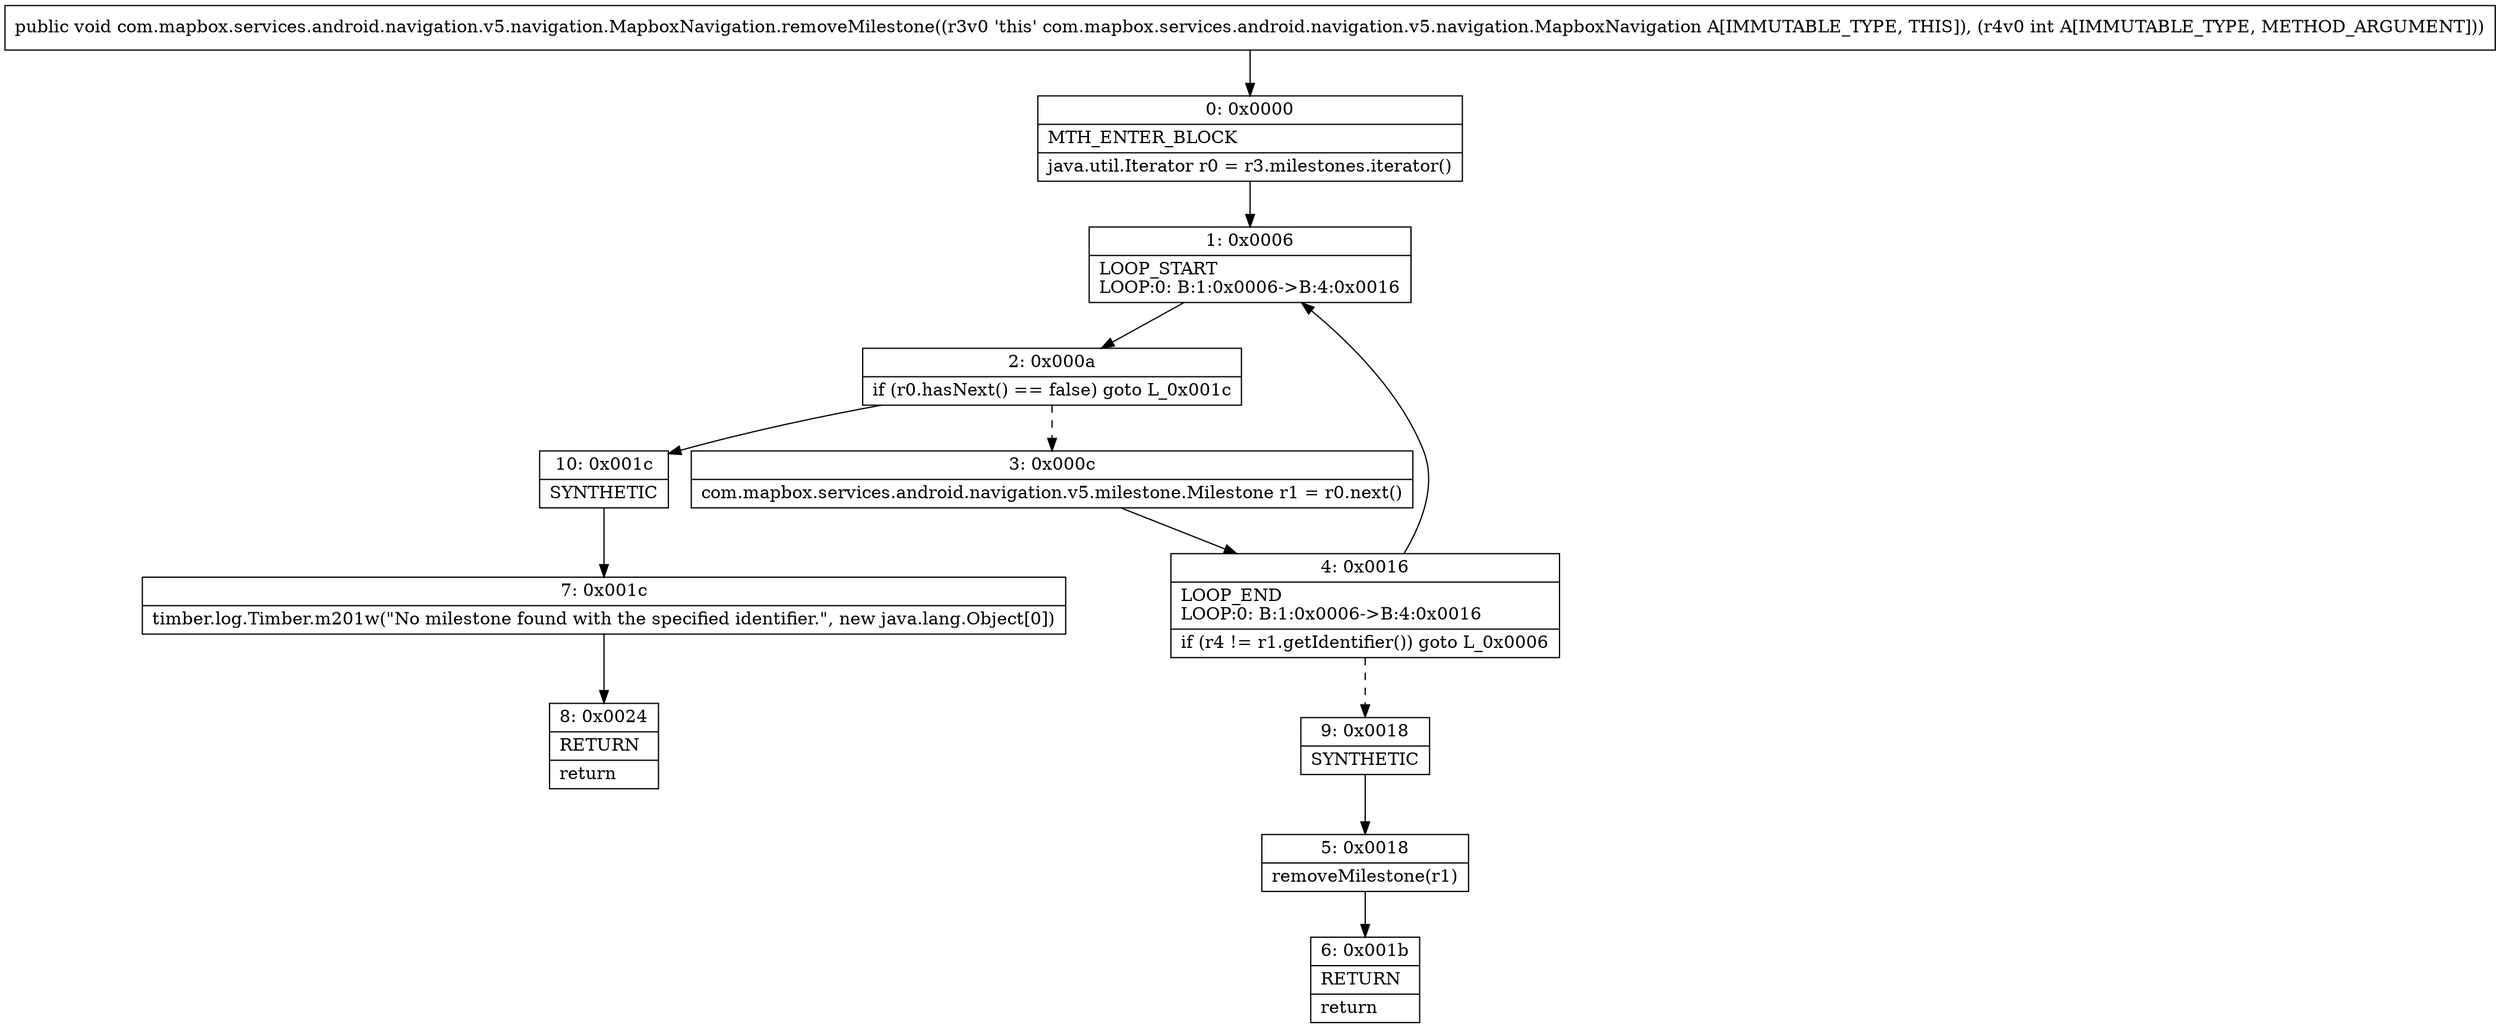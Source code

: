 digraph "CFG forcom.mapbox.services.android.navigation.v5.navigation.MapboxNavigation.removeMilestone(I)V" {
Node_0 [shape=record,label="{0\:\ 0x0000|MTH_ENTER_BLOCK\l|java.util.Iterator r0 = r3.milestones.iterator()\l}"];
Node_1 [shape=record,label="{1\:\ 0x0006|LOOP_START\lLOOP:0: B:1:0x0006\-\>B:4:0x0016\l}"];
Node_2 [shape=record,label="{2\:\ 0x000a|if (r0.hasNext() == false) goto L_0x001c\l}"];
Node_3 [shape=record,label="{3\:\ 0x000c|com.mapbox.services.android.navigation.v5.milestone.Milestone r1 = r0.next()\l}"];
Node_4 [shape=record,label="{4\:\ 0x0016|LOOP_END\lLOOP:0: B:1:0x0006\-\>B:4:0x0016\l|if (r4 != r1.getIdentifier()) goto L_0x0006\l}"];
Node_5 [shape=record,label="{5\:\ 0x0018|removeMilestone(r1)\l}"];
Node_6 [shape=record,label="{6\:\ 0x001b|RETURN\l|return\l}"];
Node_7 [shape=record,label="{7\:\ 0x001c|timber.log.Timber.m201w(\"No milestone found with the specified identifier.\", new java.lang.Object[0])\l}"];
Node_8 [shape=record,label="{8\:\ 0x0024|RETURN\l|return\l}"];
Node_9 [shape=record,label="{9\:\ 0x0018|SYNTHETIC\l}"];
Node_10 [shape=record,label="{10\:\ 0x001c|SYNTHETIC\l}"];
MethodNode[shape=record,label="{public void com.mapbox.services.android.navigation.v5.navigation.MapboxNavigation.removeMilestone((r3v0 'this' com.mapbox.services.android.navigation.v5.navigation.MapboxNavigation A[IMMUTABLE_TYPE, THIS]), (r4v0 int A[IMMUTABLE_TYPE, METHOD_ARGUMENT])) }"];
MethodNode -> Node_0;
Node_0 -> Node_1;
Node_1 -> Node_2;
Node_2 -> Node_3[style=dashed];
Node_2 -> Node_10;
Node_3 -> Node_4;
Node_4 -> Node_1;
Node_4 -> Node_9[style=dashed];
Node_5 -> Node_6;
Node_7 -> Node_8;
Node_9 -> Node_5;
Node_10 -> Node_7;
}

